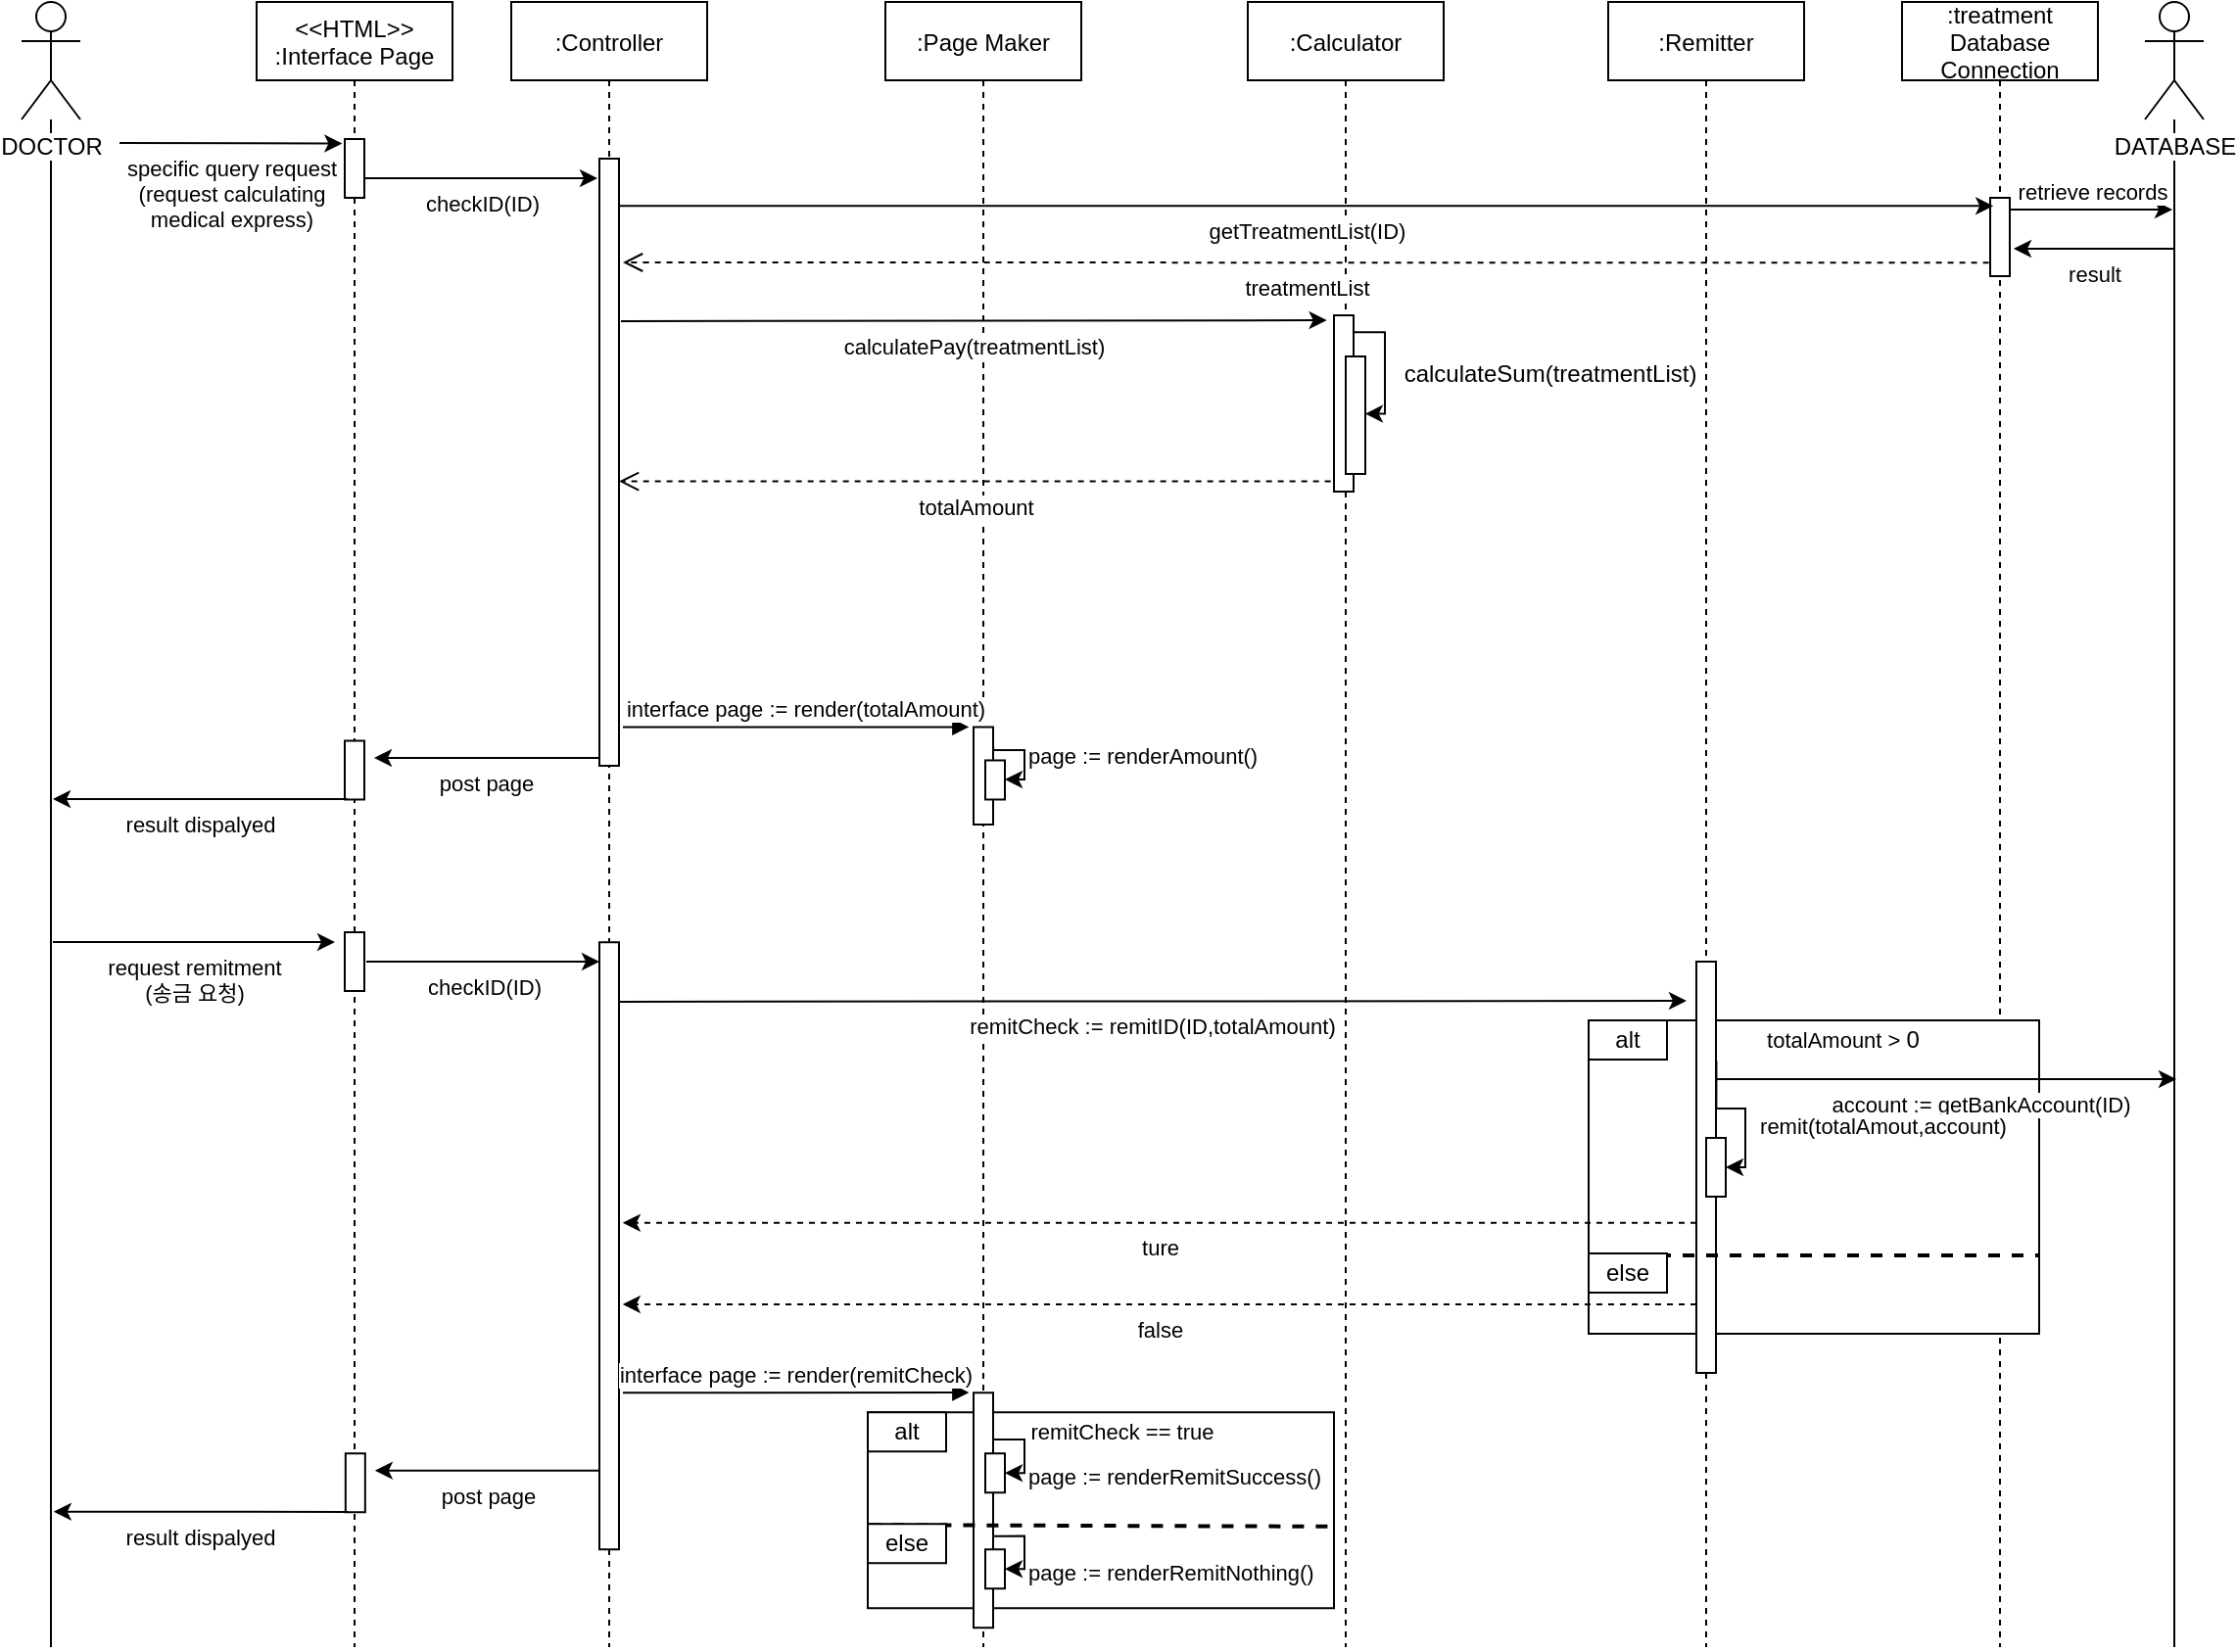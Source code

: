 <mxfile version="14.6.13" type="device"><diagram id="4afTewskRJag4BIegwHI" name="Page-1"><mxGraphModel dx="746" dy="547" grid="1" gridSize="10" guides="1" tooltips="1" connect="1" arrows="1" fold="1" page="1" pageScale="1" pageWidth="827" pageHeight="1169" math="0" shadow="0"><root><mxCell id="0"/><mxCell id="1" parent="0"/><mxCell id="jSt0Hqsv5nuSNj1BB74o-10" value=":treatment &#10;Database&#10;Connection" style="shape=umlLifeline;perimeter=lifelinePerimeter;container=1;collapsible=0;recursiveResize=0;rounded=0;shadow=0;strokeWidth=1;" vertex="1" parent="1"><mxGeometry x="1010" y="80" width="100" height="840" as="geometry"/></mxCell><mxCell id="jSt0Hqsv5nuSNj1BB74o-11" value="" style="points=[];perimeter=orthogonalPerimeter;rounded=0;shadow=0;strokeWidth=1;verticalAlign=top;" vertex="1" parent="jSt0Hqsv5nuSNj1BB74o-10"><mxGeometry x="45" y="100" width="10" height="40" as="geometry"/></mxCell><mxCell id="jSt0Hqsv5nuSNj1BB74o-40" value=":Remitter" style="shape=umlLifeline;perimeter=lifelinePerimeter;container=1;collapsible=0;recursiveResize=0;rounded=0;shadow=0;strokeWidth=1;" vertex="1" parent="1"><mxGeometry x="860" y="80" width="100" height="840" as="geometry"/></mxCell><mxCell id="jSt0Hqsv5nuSNj1BB74o-1" value="" style="rounded=0;whiteSpace=wrap;html=1;labelBackgroundColor=#FFFFFF;" vertex="1" parent="1"><mxGeometry x="850" y="600" width="230" height="160" as="geometry"/></mxCell><mxCell id="jSt0Hqsv5nuSNj1BB74o-88" value="" style="points=[];perimeter=orthogonalPerimeter;rounded=0;shadow=0;strokeWidth=1;labelBackgroundColor=#ffffff;labelBorderColor=none;" vertex="1" parent="1"><mxGeometry x="905" y="570" width="10" height="210" as="geometry"/></mxCell><mxCell id="jSt0Hqsv5nuSNj1BB74o-2" value="&lt;&lt;HTML&gt;&gt;&#10;:Interface Page" style="shape=umlLifeline;perimeter=lifelinePerimeter;container=1;collapsible=0;recursiveResize=0;rounded=0;shadow=0;strokeWidth=1;" vertex="1" parent="1"><mxGeometry x="170" y="80" width="100" height="840" as="geometry"/></mxCell><mxCell id="jSt0Hqsv5nuSNj1BB74o-3" value="" style="points=[];perimeter=orthogonalPerimeter;rounded=0;shadow=0;strokeWidth=1;verticalAlign=top;" vertex="1" parent="jSt0Hqsv5nuSNj1BB74o-2"><mxGeometry x="45" y="70" width="10" height="30" as="geometry"/></mxCell><mxCell id="jSt0Hqsv5nuSNj1BB74o-4" value=":Controller" style="shape=umlLifeline;perimeter=lifelinePerimeter;container=1;collapsible=0;recursiveResize=0;rounded=0;shadow=0;strokeWidth=1;" vertex="1" parent="1"><mxGeometry x="300" y="80" width="100" height="840" as="geometry"/></mxCell><mxCell id="jSt0Hqsv5nuSNj1BB74o-5" value="" style="points=[];perimeter=orthogonalPerimeter;rounded=0;shadow=0;strokeWidth=1;labelBackgroundColor=#ffffff;labelBorderColor=none;" vertex="1" parent="jSt0Hqsv5nuSNj1BB74o-4"><mxGeometry x="45" y="80" width="10" height="310" as="geometry"/></mxCell><mxCell id="jSt0Hqsv5nuSNj1BB74o-6" value=":Page Maker" style="shape=umlLifeline;perimeter=lifelinePerimeter;container=1;collapsible=0;recursiveResize=0;rounded=0;shadow=0;strokeWidth=1;" vertex="1" parent="1"><mxGeometry x="491" y="80" width="100" height="840" as="geometry"/></mxCell><mxCell id="jSt0Hqsv5nuSNj1BB74o-12" value="specific query request&lt;br&gt;(request calculating&lt;br&gt;medical express)" style="endArrow=classic;html=1;entryX=-0.133;entryY=0.076;entryDx=0;entryDy=0;entryPerimeter=0;verticalAlign=top;" edge="1" parent="1" target="jSt0Hqsv5nuSNj1BB74o-3"><mxGeometry width="50" height="50" relative="1" as="geometry"><mxPoint x="100" y="152" as="sourcePoint"/><mxPoint x="480" y="260" as="targetPoint"/></mxGeometry></mxCell><mxCell id="jSt0Hqsv5nuSNj1BB74o-13" value="checkID(ID)" style="endArrow=classic;html=1;verticalAlign=top;" edge="1" parent="1" source="jSt0Hqsv5nuSNj1BB74o-3"><mxGeometry width="50" height="50" relative="1" as="geometry"><mxPoint x="170" y="170" as="sourcePoint"/><mxPoint x="344" y="170" as="targetPoint"/><Array as="points"><mxPoint x="230" y="170"/></Array></mxGeometry></mxCell><mxCell id="jSt0Hqsv5nuSNj1BB74o-15" value="" style="endArrow=none;html=1;" edge="1" parent="1" target="jSt0Hqsv5nuSNj1BB74o-20"><mxGeometry width="50" height="50" relative="1" as="geometry"><mxPoint x="1149" y="920" as="sourcePoint"/><mxPoint x="1144" y="190" as="targetPoint"/></mxGeometry></mxCell><mxCell id="jSt0Hqsv5nuSNj1BB74o-16" value="retrieve records" style="endArrow=classic;html=1;verticalAlign=bottom;" edge="1" parent="1" source="jSt0Hqsv5nuSNj1BB74o-11"><mxGeometry width="50" height="50" relative="1" as="geometry"><mxPoint x="1070" y="186" as="sourcePoint"/><mxPoint x="1148" y="186" as="targetPoint"/></mxGeometry></mxCell><mxCell id="jSt0Hqsv5nuSNj1BB74o-17" value="result" style="endArrow=classic;html=1;verticalAlign=top;" edge="1" parent="1"><mxGeometry width="50" height="50" relative="1" as="geometry"><mxPoint x="1149.0" y="206" as="sourcePoint"/><mxPoint x="1067" y="206" as="targetPoint"/></mxGeometry></mxCell><mxCell id="jSt0Hqsv5nuSNj1BB74o-20" value="DATABASE" style="shape=umlActor;verticalLabelPosition=bottom;verticalAlign=top;outlineConnect=0;labelBackgroundColor=#FFFFFF;html=1;" vertex="1" parent="1"><mxGeometry x="1134" y="80" width="30" height="60" as="geometry"/></mxCell><mxCell id="jSt0Hqsv5nuSNj1BB74o-27" value="" style="points=[];perimeter=orthogonalPerimeter;rounded=0;shadow=0;strokeWidth=1;verticalAlign=top;" vertex="1" parent="1"><mxGeometry x="215" y="457.24" width="10" height="30" as="geometry"/></mxCell><mxCell id="jSt0Hqsv5nuSNj1BB74o-28" value="post page" style="endArrow=none;html=1;verticalAlign=top;startArrow=classic;startFill=1;endFill=0;entryX=-0.041;entryY=0.987;entryDx=0;entryDy=0;entryPerimeter=0;" edge="1" parent="1" target="jSt0Hqsv5nuSNj1BB74o-5"><mxGeometry width="50" height="50" relative="1" as="geometry"><mxPoint x="230" y="466" as="sourcePoint"/><mxPoint x="334.0" y="535" as="targetPoint"/><Array as="points"/></mxGeometry></mxCell><mxCell id="jSt0Hqsv5nuSNj1BB74o-29" value="" style="endArrow=none;html=1;labelBackgroundColor=none;fontSize=9;strokeWidth=1;" edge="1" parent="1" target="jSt0Hqsv5nuSNj1BB74o-30"><mxGeometry width="50" height="50" relative="1" as="geometry"><mxPoint x="65" y="920" as="sourcePoint"/><mxPoint x="80" y="230" as="targetPoint"/></mxGeometry></mxCell><mxCell id="jSt0Hqsv5nuSNj1BB74o-30" value="DOCTOR" style="shape=umlActor;verticalLabelPosition=bottom;verticalAlign=top;html=1;outlineConnect=0;labelBackgroundColor=#ffffff;" vertex="1" parent="1"><mxGeometry x="50" y="80" width="30" height="60" as="geometry"/></mxCell><mxCell id="jSt0Hqsv5nuSNj1BB74o-31" value="result dispalyed" style="endArrow=none;html=1;verticalAlign=top;startArrow=classic;startFill=1;endFill=0;entryX=0.131;entryY=0.994;entryDx=0;entryDy=0;entryPerimeter=0;" edge="1" parent="1" target="jSt0Hqsv5nuSNj1BB74o-27"><mxGeometry width="50" height="50" relative="1" as="geometry"><mxPoint x="66" y="487" as="sourcePoint"/><mxPoint x="344.0" y="545" as="targetPoint"/><Array as="points"/></mxGeometry></mxCell><mxCell id="jSt0Hqsv5nuSNj1BB74o-36" value=":Calculator" style="shape=umlLifeline;perimeter=lifelinePerimeter;container=1;collapsible=0;recursiveResize=0;rounded=0;shadow=0;strokeWidth=1;" vertex="1" parent="1"><mxGeometry x="676" y="80" width="100" height="840" as="geometry"/></mxCell><mxCell id="jSt0Hqsv5nuSNj1BB74o-14" value="getTreatmentList(ID)" style="endArrow=classic;html=1;entryX=0.16;entryY=0.104;entryDx=0;entryDy=0;entryPerimeter=0;verticalAlign=top;labelBackgroundColor=#FFFFFF;" edge="1" parent="1" source="jSt0Hqsv5nuSNj1BB74o-5" target="jSt0Hqsv5nuSNj1BB74o-11"><mxGeometry width="50" height="50" relative="1" as="geometry"><mxPoint x="360" y="184" as="sourcePoint"/><mxPoint x="430" y="240" as="targetPoint"/></mxGeometry></mxCell><mxCell id="jSt0Hqsv5nuSNj1BB74o-18" value="treatmentList" style="html=1;verticalAlign=top;endArrow=open;dashed=1;endSize=8;exitX=-0.069;exitY=0.829;exitDx=0;exitDy=0;exitPerimeter=0;" edge="1" parent="1" source="jSt0Hqsv5nuSNj1BB74o-11"><mxGeometry relative="1" as="geometry"><mxPoint x="590" y="220" as="sourcePoint"/><mxPoint x="357" y="213" as="targetPoint"/><Array as="points"><mxPoint x="360" y="213"/></Array></mxGeometry></mxCell><mxCell id="jSt0Hqsv5nuSNj1BB74o-44" value="calculatePay(treatmentList)" style="endArrow=classic;html=1;labelBackgroundColor=#FFFFFF;verticalAlign=top;entryX=-0.367;entryY=0.028;entryDx=0;entryDy=0;entryPerimeter=0;" edge="1" parent="1" target="jSt0Hqsv5nuSNj1BB74o-45"><mxGeometry width="50" height="50" relative="1" as="geometry"><mxPoint x="356" y="243" as="sourcePoint"/><mxPoint x="690" y="250" as="targetPoint"/></mxGeometry></mxCell><mxCell id="jSt0Hqsv5nuSNj1BB74o-45" value="" style="points=[];perimeter=orthogonalPerimeter;rounded=0;shadow=0;strokeWidth=1;labelBackgroundColor=#ffffff;labelBorderColor=none;" vertex="1" parent="1"><mxGeometry x="720" y="240" width="10" height="90" as="geometry"/></mxCell><mxCell id="jSt0Hqsv5nuSNj1BB74o-46" value="totalAmount" style="html=1;verticalAlign=top;endArrow=open;dashed=1;endSize=8;exitX=-0.167;exitY=0.942;exitDx=0;exitDy=0;exitPerimeter=0;" edge="1" parent="1" source="jSt0Hqsv5nuSNj1BB74o-45" target="jSt0Hqsv5nuSNj1BB74o-5"><mxGeometry relative="1" as="geometry"><mxPoint x="797.31" y="430.16" as="sourcePoint"/><mxPoint x="360" y="325" as="targetPoint"/><Array as="points"/></mxGeometry></mxCell><mxCell id="jSt0Hqsv5nuSNj1BB74o-8" value="" style="rounded=0;whiteSpace=wrap;html=1;labelBackgroundColor=#FFFFFF;" vertex="1" parent="1"><mxGeometry x="910" y="660" width="10" height="30" as="geometry"/></mxCell><mxCell id="jSt0Hqsv5nuSNj1BB74o-21" value="alt" style="rounded=0;whiteSpace=wrap;html=1;labelBackgroundColor=#FFFFFF;" vertex="1" parent="1"><mxGeometry x="850" y="600" width="40" height="20" as="geometry"/></mxCell><mxCell id="jSt0Hqsv5nuSNj1BB74o-22" value="&lt;span style=&quot;font-size: 11px ; background-color: rgb(255 , 255 , 255)&quot;&gt;totalAmount &amp;gt;&amp;nbsp;&lt;/span&gt;0" style="text;html=1;strokeColor=none;fillColor=none;align=center;verticalAlign=middle;whiteSpace=wrap;rounded=0;labelBackgroundColor=none;" vertex="1" parent="1"><mxGeometry x="930" y="600" width="100" height="20" as="geometry"/></mxCell><mxCell id="jSt0Hqsv5nuSNj1BB74o-24" value="" style="endArrow=none;dashed=1;html=1;labelBackgroundColor=none;fontSize=9;strokeWidth=2;exitX=0;exitY=0.75;exitDx=0;exitDy=0;entryX=1;entryY=0.75;entryDx=0;entryDy=0;" edge="1" parent="1" source="jSt0Hqsv5nuSNj1BB74o-1" target="jSt0Hqsv5nuSNj1BB74o-1"><mxGeometry width="50" height="50" relative="1" as="geometry"><mxPoint x="849" y="771" as="sourcePoint"/><mxPoint x="920" y="560" as="targetPoint"/></mxGeometry></mxCell><mxCell id="jSt0Hqsv5nuSNj1BB74o-25" value="else" style="rounded=0;whiteSpace=wrap;html=1;labelBackgroundColor=#FFFFFF;" vertex="1" parent="1"><mxGeometry x="850" y="719" width="40" height="20" as="geometry"/></mxCell><mxCell id="jSt0Hqsv5nuSNj1BB74o-66" value="" style="points=[];perimeter=orthogonalPerimeter;rounded=0;shadow=0;strokeWidth=1;labelBackgroundColor=#ffffff;labelBorderColor=none;" vertex="1" parent="1"><mxGeometry x="726" y="261" width="10" height="60" as="geometry"/></mxCell><mxCell id="jSt0Hqsv5nuSNj1BB74o-67" value="&#10;&#10;&lt;span style=&quot;color: rgb(0, 0, 0); font-family: helvetica; font-size: 12px; font-style: normal; font-weight: 400; letter-spacing: normal; text-align: center; text-indent: 0px; text-transform: none; word-spacing: 0px; display: inline; float: none;&quot;&gt;calculateSum(treatmentList)&lt;/span&gt;&#10;&#10;" style="endArrow=classic;html=1;labelBackgroundColor=none;entryX=0.993;entryY=0.488;entryDx=0;entryDy=0;entryPerimeter=0;exitX=0.98;exitY=0.096;exitDx=0;exitDy=0;exitPerimeter=0;edgeStyle=orthogonalEdgeStyle;rounded=0;" edge="1" parent="1" source="jSt0Hqsv5nuSNj1BB74o-45" target="jSt0Hqsv5nuSNj1BB74o-66"><mxGeometry x="0.106" y="84" width="50" height="50" relative="1" as="geometry"><mxPoint x="710" y="330" as="sourcePoint"/><mxPoint x="760" y="280" as="targetPoint"/><mxPoint as="offset"/></mxGeometry></mxCell><mxCell id="jSt0Hqsv5nuSNj1BB74o-72" value="" style="points=[];perimeter=orthogonalPerimeter;rounded=0;shadow=0;strokeWidth=1;" vertex="1" parent="1"><mxGeometry x="536" y="450.24" width="10" height="49.76" as="geometry"/></mxCell><mxCell id="jSt0Hqsv5nuSNj1BB74o-73" value="" style="rounded=0;whiteSpace=wrap;html=1;labelBackgroundColor=#FFFFFF;" vertex="1" parent="1"><mxGeometry x="542" y="467.24" width="10" height="20" as="geometry"/></mxCell><mxCell id="jSt0Hqsv5nuSNj1BB74o-74" value="page := renderAmount()" style="endArrow=classic;html=1;exitX=1.007;exitY=0.199;exitDx=0;exitDy=0;startArrow=none;startFill=0;exitPerimeter=0;elbow=vertical;rounded=0;edgeStyle=orthogonalEdgeStyle;labelPosition=right;verticalLabelPosition=middle;align=left;verticalAlign=top;entryX=1;entryY=0.5;entryDx=0;entryDy=0;" edge="1" parent="1" source="jSt0Hqsv5nuSNj1BB74o-72" target="jSt0Hqsv5nuSNj1BB74o-73"><mxGeometry x="0.019" y="-14" relative="1" as="geometry"><mxPoint x="3" y="440.24" as="sourcePoint"/><mxPoint x="552" y="491.24" as="targetPoint"/><Array as="points"><mxPoint x="562" y="462"/><mxPoint x="562" y="477"/><mxPoint x="552" y="477"/></Array><mxPoint x="14" y="-14" as="offset"/></mxGeometry></mxCell><mxCell id="jSt0Hqsv5nuSNj1BB74o-75" value="interface page := render(totalAmount)" style="html=1;verticalAlign=bottom;endArrow=block;entryX=-0.231;entryY=-0.001;entryDx=0;entryDy=0;entryPerimeter=0;" edge="1" parent="1" target="jSt0Hqsv5nuSNj1BB74o-72"><mxGeometry x="0.053" width="80" relative="1" as="geometry"><mxPoint x="357" y="450.24" as="sourcePoint"/><mxPoint x="492" y="430.24" as="targetPoint"/><mxPoint as="offset"/></mxGeometry></mxCell><mxCell id="jSt0Hqsv5nuSNj1BB74o-83" value="request remitment&lt;br&gt;(송금 요청)" style="endArrow=classic;html=1;verticalAlign=top;" edge="1" parent="1"><mxGeometry width="50" height="50" relative="1" as="geometry"><mxPoint x="66" y="560" as="sourcePoint"/><mxPoint x="210" y="560" as="targetPoint"/></mxGeometry></mxCell><mxCell id="jSt0Hqsv5nuSNj1BB74o-84" value="" style="points=[];perimeter=orthogonalPerimeter;rounded=0;shadow=0;strokeWidth=1;verticalAlign=top;" vertex="1" parent="1"><mxGeometry x="215" y="555" width="10" height="30" as="geometry"/></mxCell><mxCell id="jSt0Hqsv5nuSNj1BB74o-86" value="checkID(ID)" style="endArrow=classic;html=1;verticalAlign=top;" edge="1" parent="1"><mxGeometry width="50" height="50" relative="1" as="geometry"><mxPoint x="226" y="570" as="sourcePoint"/><mxPoint x="345" y="570" as="targetPoint"/><Array as="points"><mxPoint x="231" y="570"/></Array></mxGeometry></mxCell><mxCell id="jSt0Hqsv5nuSNj1BB74o-87" value="" style="points=[];perimeter=orthogonalPerimeter;rounded=0;shadow=0;strokeWidth=1;labelBackgroundColor=#ffffff;labelBorderColor=none;" vertex="1" parent="1"><mxGeometry x="345" y="560.12" width="10" height="310" as="geometry"/></mxCell><mxCell id="jSt0Hqsv5nuSNj1BB74o-89" value="remitCheck := remitID(ID,totalAmount)" style="endArrow=classic;html=1;labelBackgroundColor=#FFFFFF;verticalAlign=top;" edge="1" parent="1"><mxGeometry width="50" height="50" relative="1" as="geometry"><mxPoint x="355" y="590.48" as="sourcePoint"/><mxPoint x="900" y="590" as="targetPoint"/></mxGeometry></mxCell><mxCell id="jSt0Hqsv5nuSNj1BB74o-92" value="account := getBankAccount(ID)" style="endArrow=classic;html=1;labelBackgroundColor=#ffffff;verticalAlign=top;" edge="1" parent="1" source="jSt0Hqsv5nuSNj1BB74o-88"><mxGeometry x="0.149" width="50" height="50" relative="1" as="geometry"><mxPoint x="900" y="620" as="sourcePoint"/><mxPoint x="1150" y="630" as="targetPoint"/><mxPoint as="offset"/></mxGeometry></mxCell><mxCell id="jSt0Hqsv5nuSNj1BB74o-93" value="remit(totalAmout,account)" style="endArrow=classic;html=1;labelBackgroundColor=#ffffff;exitX=1.023;exitY=0.241;exitDx=0;exitDy=0;exitPerimeter=0;entryX=1;entryY=0.5;entryDx=0;entryDy=0;edgeStyle=orthogonalEdgeStyle;rounded=0;" edge="1" parent="1" source="jSt0Hqsv5nuSNj1BB74o-88" target="jSt0Hqsv5nuSNj1BB74o-8"><mxGeometry x="0.231" y="70" width="50" height="50" relative="1" as="geometry"><mxPoint x="900" y="620" as="sourcePoint"/><mxPoint x="950" y="570" as="targetPoint"/><Array as="points"><mxPoint x="915" y="645"/><mxPoint x="930" y="645"/><mxPoint x="930" y="675"/></Array><mxPoint as="offset"/></mxGeometry></mxCell><mxCell id="jSt0Hqsv5nuSNj1BB74o-96" value="" style="endArrow=classic;html=1;labelBackgroundColor=#ffffff;dashed=1;entryX=1.19;entryY=0.462;entryDx=0;entryDy=0;entryPerimeter=0;" edge="1" parent="1" source="jSt0Hqsv5nuSNj1BB74o-88" target="jSt0Hqsv5nuSNj1BB74o-87"><mxGeometry relative="1" as="geometry"><mxPoint x="570" y="650" as="sourcePoint"/><mxPoint x="670" y="650" as="targetPoint"/></mxGeometry></mxCell><mxCell id="jSt0Hqsv5nuSNj1BB74o-97" value="ture" style="edgeLabel;resizable=0;html=1;align=center;verticalAlign=top;" connectable="0" vertex="1" parent="jSt0Hqsv5nuSNj1BB74o-96"><mxGeometry relative="1" as="geometry"/></mxCell><mxCell id="jSt0Hqsv5nuSNj1BB74o-98" value="" style="endArrow=classic;html=1;labelBackgroundColor=#ffffff;dashed=1;entryX=1.19;entryY=0.462;entryDx=0;entryDy=0;entryPerimeter=0;" edge="1" parent="1"><mxGeometry relative="1" as="geometry"><mxPoint x="905" y="745.0" as="sourcePoint"/><mxPoint x="356.9" y="745.0" as="targetPoint"/></mxGeometry></mxCell><mxCell id="jSt0Hqsv5nuSNj1BB74o-99" value="false" style="edgeLabel;resizable=0;html=1;align=center;verticalAlign=top;" connectable="0" vertex="1" parent="jSt0Hqsv5nuSNj1BB74o-98"><mxGeometry relative="1" as="geometry"/></mxCell><mxCell id="jSt0Hqsv5nuSNj1BB74o-100" value="" style="rounded=0;whiteSpace=wrap;html=1;labelBackgroundColor=#FFFFFF;" vertex="1" parent="1"><mxGeometry x="482" y="800.12" width="238" height="100" as="geometry"/></mxCell><mxCell id="jSt0Hqsv5nuSNj1BB74o-101" value="" style="points=[];perimeter=orthogonalPerimeter;rounded=0;shadow=0;strokeWidth=1;" vertex="1" parent="1"><mxGeometry x="536" y="790.12" width="10" height="120" as="geometry"/></mxCell><mxCell id="jSt0Hqsv5nuSNj1BB74o-102" value="" style="rounded=0;whiteSpace=wrap;html=1;labelBackgroundColor=#FFFFFF;" vertex="1" parent="1"><mxGeometry x="542" y="821.12" width="10" height="20" as="geometry"/></mxCell><mxCell id="jSt0Hqsv5nuSNj1BB74o-103" value="page := renderRemitSuccess()" style="endArrow=classic;html=1;exitX=1.007;exitY=0.199;exitDx=0;exitDy=0;startArrow=none;startFill=0;exitPerimeter=0;elbow=vertical;rounded=0;edgeStyle=orthogonalEdgeStyle;labelPosition=right;verticalLabelPosition=middle;align=left;verticalAlign=top;" edge="1" parent="1" source="jSt0Hqsv5nuSNj1BB74o-101"><mxGeometry relative="1" as="geometry"><mxPoint x="3" y="780.12" as="sourcePoint"/><mxPoint x="552" y="831.12" as="targetPoint"/><Array as="points"><mxPoint x="562" y="814.12"/><mxPoint x="562" y="831.12"/><mxPoint x="552" y="831.12"/></Array></mxGeometry></mxCell><mxCell id="jSt0Hqsv5nuSNj1BB74o-104" value="interface page := render(remitCheck)" style="html=1;verticalAlign=bottom;endArrow=block;entryX=-0.231;entryY=-0.001;entryDx=0;entryDy=0;entryPerimeter=0;" edge="1" parent="1" target="jSt0Hqsv5nuSNj1BB74o-101"><mxGeometry width="80" relative="1" as="geometry"><mxPoint x="357" y="790.12" as="sourcePoint"/><mxPoint x="492" y="770.12" as="targetPoint"/></mxGeometry></mxCell><mxCell id="jSt0Hqsv5nuSNj1BB74o-105" value="alt" style="rounded=0;whiteSpace=wrap;html=1;labelBackgroundColor=#FFFFFF;" vertex="1" parent="1"><mxGeometry x="482" y="800.12" width="40" height="20" as="geometry"/></mxCell><mxCell id="jSt0Hqsv5nuSNj1BB74o-106" value="&lt;span style=&quot;font-size: 11px ; background-color: rgb(255 , 255 , 255)&quot;&gt;remitCheck == true&lt;/span&gt;" style="text;html=1;strokeColor=none;fillColor=none;align=center;verticalAlign=middle;whiteSpace=wrap;rounded=0;labelBackgroundColor=none;" vertex="1" parent="1"><mxGeometry x="562" y="800.12" width="100" height="20" as="geometry"/></mxCell><mxCell id="jSt0Hqsv5nuSNj1BB74o-107" value="" style="rounded=0;whiteSpace=wrap;html=1;labelBackgroundColor=#FFFFFF;" vertex="1" parent="1"><mxGeometry x="542" y="870.12" width="10" height="20" as="geometry"/></mxCell><mxCell id="jSt0Hqsv5nuSNj1BB74o-108" value="" style="endArrow=none;dashed=1;html=1;labelBackgroundColor=none;fontSize=9;entryX=0.994;entryY=0.583;entryDx=0;entryDy=0;entryPerimeter=0;exitX=0.003;exitY=0.575;exitDx=0;exitDy=0;exitPerimeter=0;strokeWidth=2;" edge="1" parent="1" source="jSt0Hqsv5nuSNj1BB74o-100" target="jSt0Hqsv5nuSNj1BB74o-100"><mxGeometry width="50" height="50" relative="1" as="geometry"><mxPoint x="502" y="810.12" as="sourcePoint"/><mxPoint x="552" y="760.12" as="targetPoint"/></mxGeometry></mxCell><mxCell id="jSt0Hqsv5nuSNj1BB74o-109" value="else" style="rounded=0;whiteSpace=wrap;html=1;labelBackgroundColor=#FFFFFF;" vertex="1" parent="1"><mxGeometry x="482" y="857.12" width="40" height="20" as="geometry"/></mxCell><mxCell id="jSt0Hqsv5nuSNj1BB74o-110" value="page := renderRemitNothing()" style="endArrow=classic;html=1;exitX=1.019;exitY=0.61;exitDx=0;exitDy=0;startArrow=none;startFill=0;exitPerimeter=0;elbow=vertical;rounded=0;edgeStyle=orthogonalEdgeStyle;labelPosition=right;verticalLabelPosition=middle;align=left;verticalAlign=top;entryX=1;entryY=0.5;entryDx=0;entryDy=0;" edge="1" parent="1" source="jSt0Hqsv5nuSNj1BB74o-101" target="jSt0Hqsv5nuSNj1BB74o-107"><mxGeometry relative="1" as="geometry"><mxPoint x="556.07" y="824.0" as="sourcePoint"/><mxPoint x="546" y="880.12" as="targetPoint"/><Array as="points"><mxPoint x="562" y="863.12"/><mxPoint x="562" y="880.12"/></Array></mxGeometry></mxCell><mxCell id="jSt0Hqsv5nuSNj1BB74o-112" value="" style="points=[];perimeter=orthogonalPerimeter;rounded=0;shadow=0;strokeWidth=1;verticalAlign=top;" vertex="1" parent="1"><mxGeometry x="215.41" y="821.12" width="10" height="30" as="geometry"/></mxCell><mxCell id="jSt0Hqsv5nuSNj1BB74o-113" value="post page" style="endArrow=none;html=1;verticalAlign=top;startArrow=classic;startFill=1;endFill=0;entryX=-0.041;entryY=0.987;entryDx=0;entryDy=0;entryPerimeter=0;" edge="1" parent="1"><mxGeometry width="50" height="50" relative="1" as="geometry"><mxPoint x="230.41" y="829.88" as="sourcePoint"/><mxPoint x="345.0" y="829.85" as="targetPoint"/><Array as="points"/></mxGeometry></mxCell><mxCell id="jSt0Hqsv5nuSNj1BB74o-114" value="result dispalyed" style="endArrow=none;html=1;verticalAlign=top;startArrow=classic;startFill=1;endFill=0;entryX=0.131;entryY=0.994;entryDx=0;entryDy=0;entryPerimeter=0;" edge="1" parent="1" target="jSt0Hqsv5nuSNj1BB74o-112"><mxGeometry width="50" height="50" relative="1" as="geometry"><mxPoint x="66.41" y="850.88" as="sourcePoint"/><mxPoint x="344.41" y="908.88" as="targetPoint"/><Array as="points"/></mxGeometry></mxCell></root></mxGraphModel></diagram></mxfile>